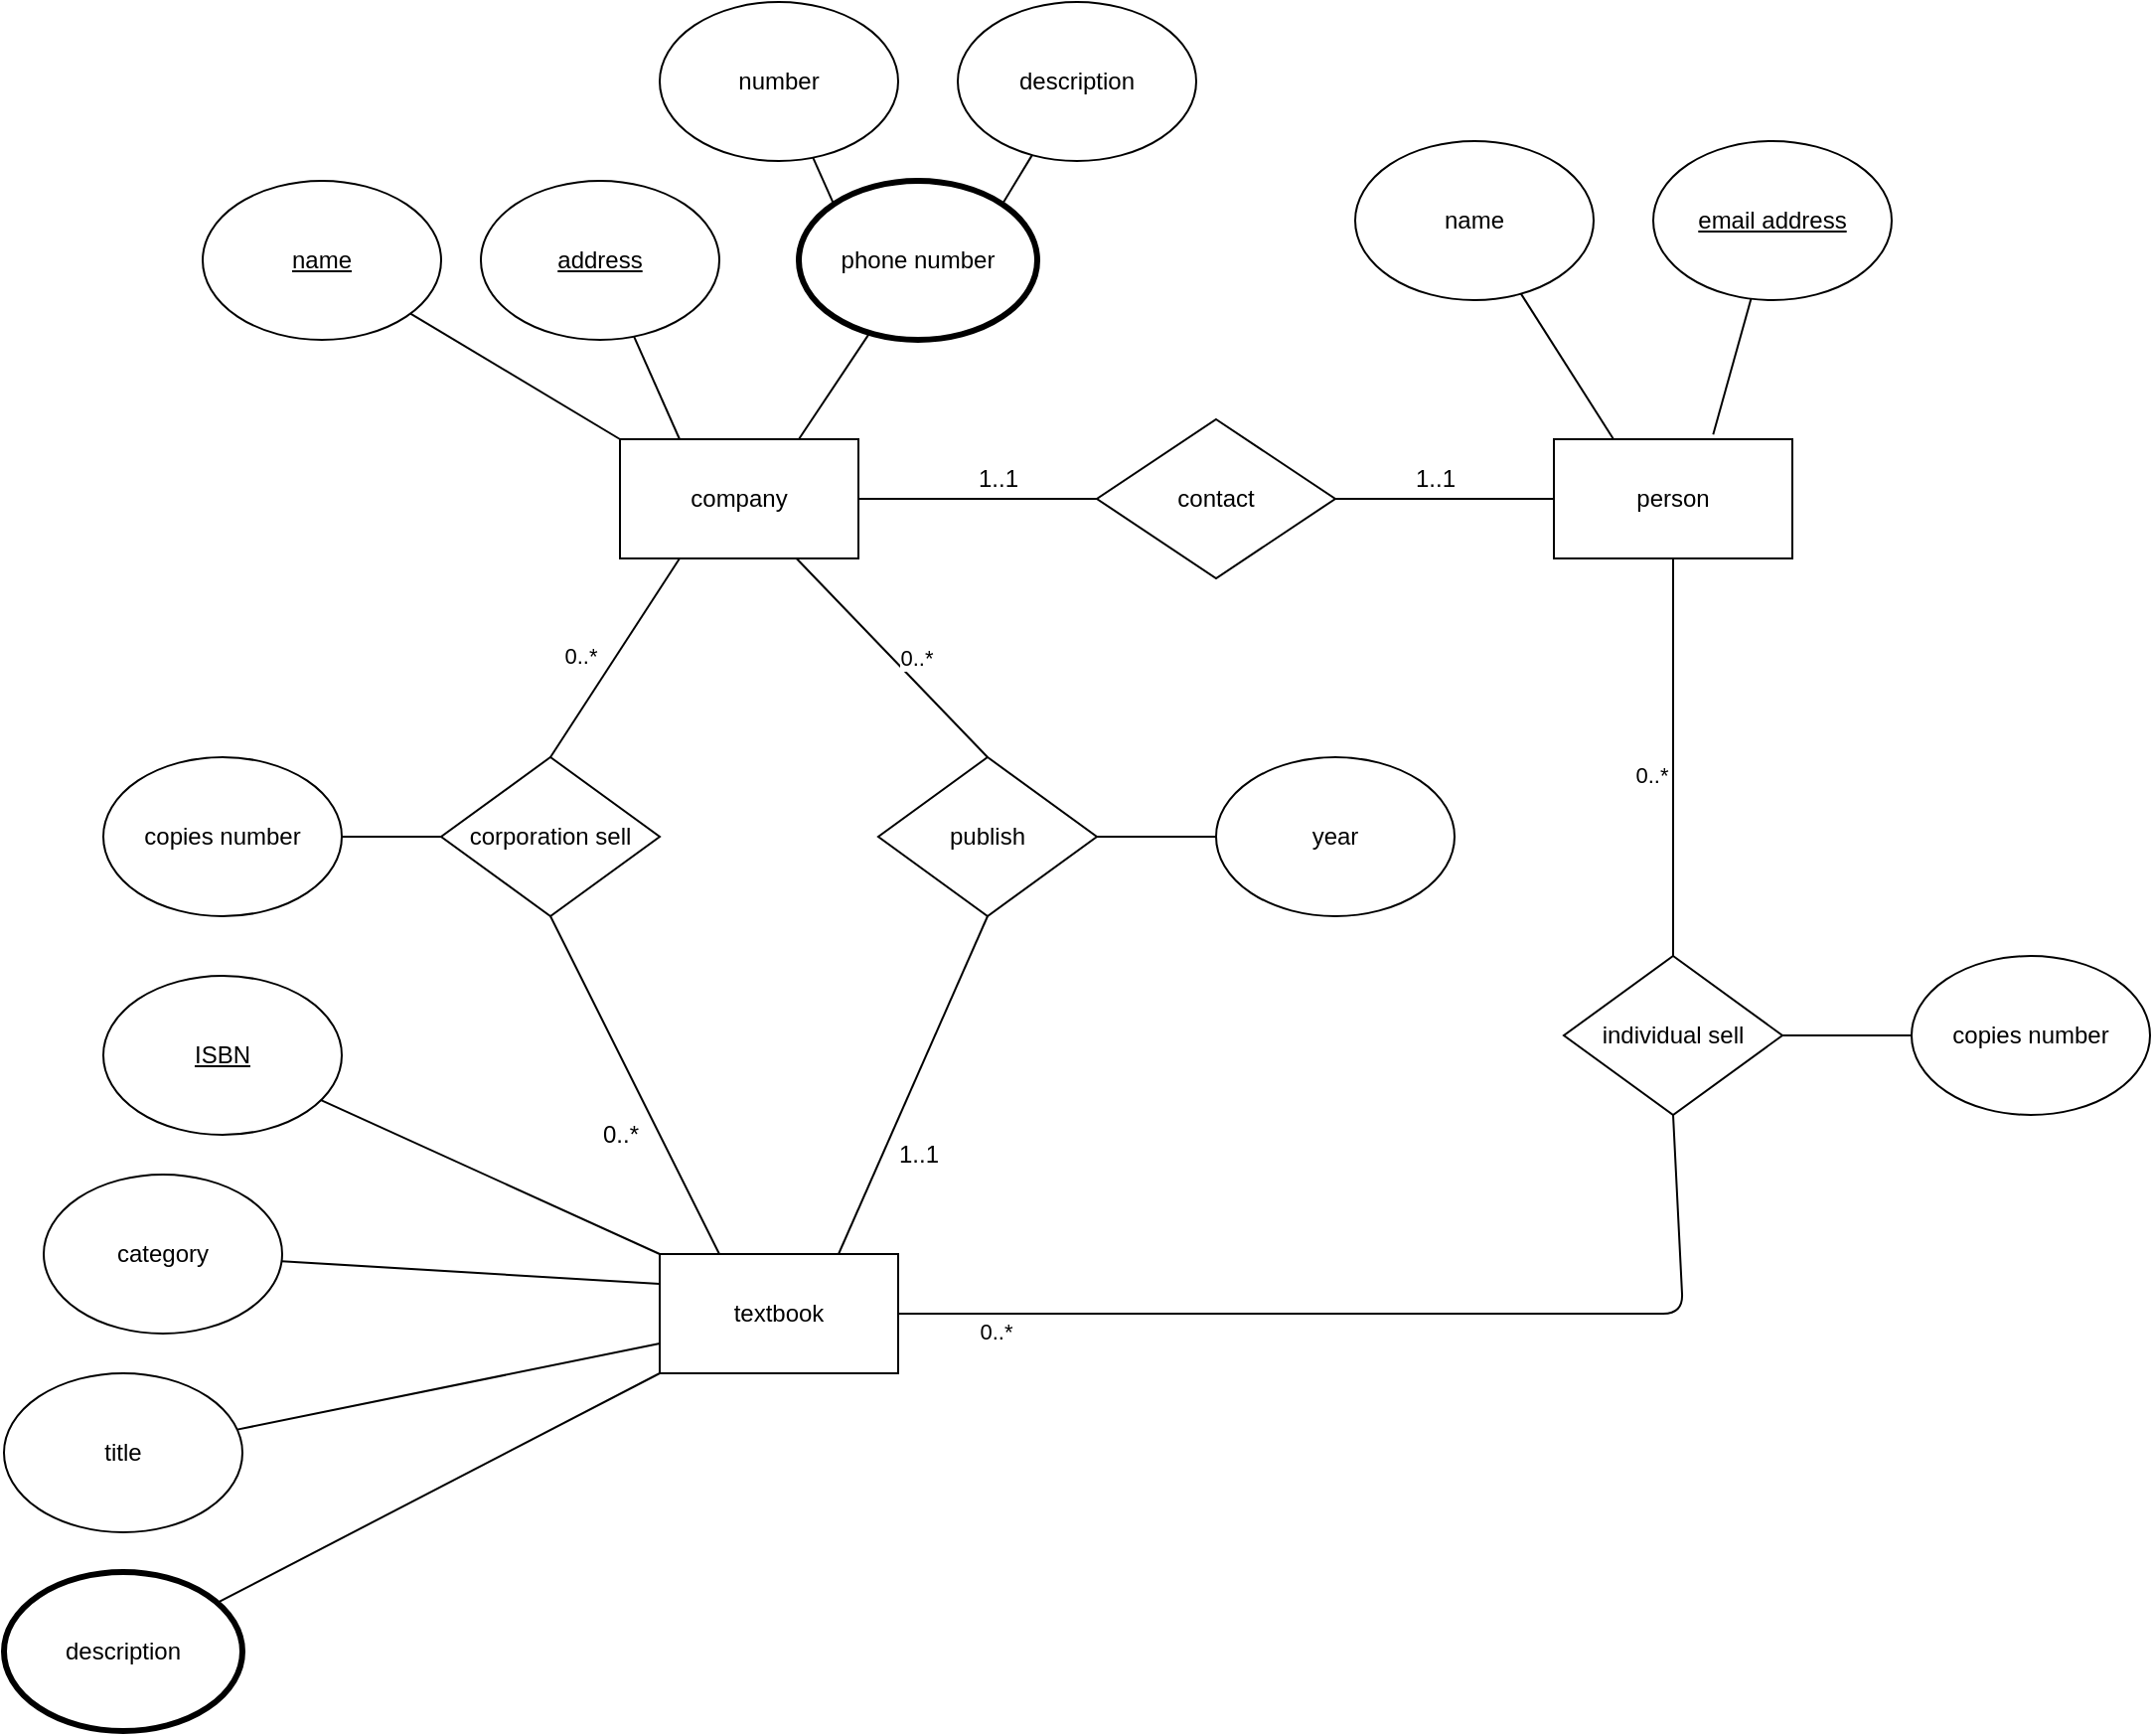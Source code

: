 <mxfile version="13.7.9" type="github">
  <diagram id="cohmEAqBEMjF1zSoYcSZ" name="Page-1">
    <mxGraphModel dx="1426" dy="771" grid="1" gridSize="10" guides="1" tooltips="1" connect="1" arrows="1" fold="1" page="1" pageScale="1" pageWidth="4681" pageHeight="3300" math="0" shadow="0">
      <root>
        <mxCell id="0" />
        <mxCell id="1" parent="0" />
        <mxCell id="jTf1APUEV42KsB9cT_s0-1" value="textbook" style="rounded=0;whiteSpace=wrap;html=1;" parent="1" vertex="1">
          <mxGeometry x="800" y="880" width="120" height="60" as="geometry" />
        </mxCell>
        <mxCell id="jTf1APUEV42KsB9cT_s0-3" value="" style="endArrow=none;html=1;exitX=0;exitY=0;exitDx=0;exitDy=0;" parent="1" source="jTf1APUEV42KsB9cT_s0-1" target="jTf1APUEV42KsB9cT_s0-4" edge="1">
          <mxGeometry width="50" height="50" relative="1" as="geometry">
            <mxPoint x="780" y="910" as="sourcePoint" />
            <mxPoint x="700" y="790" as="targetPoint" />
          </mxGeometry>
        </mxCell>
        <mxCell id="jTf1APUEV42KsB9cT_s0-4" value="&lt;u&gt;ISBN&lt;/u&gt;" style="ellipse;whiteSpace=wrap;html=1;" parent="1" vertex="1">
          <mxGeometry x="520" y="740" width="120" height="80" as="geometry" />
        </mxCell>
        <mxCell id="jTf1APUEV42KsB9cT_s0-5" value="" style="endArrow=none;html=1;exitX=0;exitY=0.25;exitDx=0;exitDy=0;" parent="1" source="jTf1APUEV42KsB9cT_s0-1" target="jTf1APUEV42KsB9cT_s0-6" edge="1">
          <mxGeometry width="50" height="50" relative="1" as="geometry">
            <mxPoint x="780" y="910" as="sourcePoint" />
            <mxPoint x="820" y="810" as="targetPoint" />
          </mxGeometry>
        </mxCell>
        <mxCell id="jTf1APUEV42KsB9cT_s0-6" value="category" style="ellipse;whiteSpace=wrap;html=1;" parent="1" vertex="1">
          <mxGeometry x="490" y="840" width="120" height="80" as="geometry" />
        </mxCell>
        <mxCell id="jTf1APUEV42KsB9cT_s0-7" value="" style="endArrow=none;html=1;exitX=0;exitY=0.75;exitDx=0;exitDy=0;" parent="1" source="jTf1APUEV42KsB9cT_s0-1" target="jTf1APUEV42KsB9cT_s0-8" edge="1">
          <mxGeometry width="50" height="50" relative="1" as="geometry">
            <mxPoint x="780" y="910" as="sourcePoint" />
            <mxPoint x="830" y="820" as="targetPoint" />
          </mxGeometry>
        </mxCell>
        <mxCell id="jTf1APUEV42KsB9cT_s0-8" value="title" style="ellipse;whiteSpace=wrap;html=1;" parent="1" vertex="1">
          <mxGeometry x="470" y="940" width="120" height="80" as="geometry" />
        </mxCell>
        <mxCell id="jTf1APUEV42KsB9cT_s0-9" value="" style="endArrow=none;html=1;exitX=0;exitY=1;exitDx=0;exitDy=0;" parent="1" source="jTf1APUEV42KsB9cT_s0-1" target="jTf1APUEV42KsB9cT_s0-10" edge="1">
          <mxGeometry width="50" height="50" relative="1" as="geometry">
            <mxPoint x="730" y="930" as="sourcePoint" />
            <mxPoint x="830" y="860" as="targetPoint" />
          </mxGeometry>
        </mxCell>
        <mxCell id="jTf1APUEV42KsB9cT_s0-10" value="description" style="ellipse;whiteSpace=wrap;html=1;strokeWidth=3;" parent="1" vertex="1">
          <mxGeometry x="470" y="1040" width="120" height="80" as="geometry" />
        </mxCell>
        <mxCell id="jTf1APUEV42KsB9cT_s0-89" value="company" style="rounded=0;whiteSpace=wrap;html=1;strokeWidth=1;" parent="1" vertex="1">
          <mxGeometry x="780" y="470" width="120" height="60" as="geometry" />
        </mxCell>
        <mxCell id="jTf1APUEV42KsB9cT_s0-90" value="" style="endArrow=none;html=1;exitX=0;exitY=0;exitDx=0;exitDy=0;" parent="1" source="jTf1APUEV42KsB9cT_s0-89" target="jTf1APUEV42KsB9cT_s0-91" edge="1">
          <mxGeometry width="50" height="50" relative="1" as="geometry">
            <mxPoint x="830" y="520" as="sourcePoint" />
            <mxPoint x="760" y="400" as="targetPoint" />
          </mxGeometry>
        </mxCell>
        <mxCell id="jTf1APUEV42KsB9cT_s0-91" value="&lt;u&gt;name&lt;/u&gt;" style="ellipse;whiteSpace=wrap;html=1;" parent="1" vertex="1">
          <mxGeometry x="570" y="340.0" width="120" height="80" as="geometry" />
        </mxCell>
        <mxCell id="jTf1APUEV42KsB9cT_s0-92" value="" style="endArrow=none;html=1;exitX=0.25;exitY=0;exitDx=0;exitDy=0;" parent="1" source="jTf1APUEV42KsB9cT_s0-89" target="jTf1APUEV42KsB9cT_s0-93" edge="1">
          <mxGeometry width="50" height="50" relative="1" as="geometry">
            <mxPoint x="830" y="520" as="sourcePoint" />
            <mxPoint x="840" y="410" as="targetPoint" />
          </mxGeometry>
        </mxCell>
        <mxCell id="jTf1APUEV42KsB9cT_s0-93" value="&lt;u&gt;address&lt;/u&gt;" style="ellipse;whiteSpace=wrap;html=1;" parent="1" vertex="1">
          <mxGeometry x="710" y="340.0" width="120" height="80" as="geometry" />
        </mxCell>
        <mxCell id="jTf1APUEV42KsB9cT_s0-94" value="" style="endArrow=none;html=1;exitX=0.75;exitY=0;exitDx=0;exitDy=0;" parent="1" source="jTf1APUEV42KsB9cT_s0-89" target="jTf1APUEV42KsB9cT_s0-95" edge="1">
          <mxGeometry width="50" height="50" relative="1" as="geometry">
            <mxPoint x="830" y="520" as="sourcePoint" />
            <mxPoint x="970" y="410" as="targetPoint" />
          </mxGeometry>
        </mxCell>
        <mxCell id="jTf1APUEV42KsB9cT_s0-95" value="phone number" style="ellipse;whiteSpace=wrap;html=1;strokeWidth=3;" parent="1" vertex="1">
          <mxGeometry x="870.0" y="340.0" width="120" height="80" as="geometry" />
        </mxCell>
        <mxCell id="jTf1APUEV42KsB9cT_s0-96" value="" style="endArrow=none;html=1;exitX=0;exitY=0;exitDx=0;exitDy=0;" parent="1" source="jTf1APUEV42KsB9cT_s0-95" target="jTf1APUEV42KsB9cT_s0-97" edge="1">
          <mxGeometry width="50" height="50" relative="1" as="geometry">
            <mxPoint x="830" y="520" as="sourcePoint" />
            <mxPoint x="870" y="300" as="targetPoint" />
          </mxGeometry>
        </mxCell>
        <mxCell id="jTf1APUEV42KsB9cT_s0-97" value="number" style="ellipse;whiteSpace=wrap;html=1;" parent="1" vertex="1">
          <mxGeometry x="800" y="250" width="120" height="80" as="geometry" />
        </mxCell>
        <mxCell id="jTf1APUEV42KsB9cT_s0-98" value="" style="endArrow=none;html=1;exitX=1;exitY=0;exitDx=0;exitDy=0;" parent="1" source="jTf1APUEV42KsB9cT_s0-95" target="jTf1APUEV42KsB9cT_s0-99" edge="1">
          <mxGeometry width="50" height="50" relative="1" as="geometry">
            <mxPoint x="830" y="520" as="sourcePoint" />
            <mxPoint x="990" y="330" as="targetPoint" />
          </mxGeometry>
        </mxCell>
        <mxCell id="jTf1APUEV42KsB9cT_s0-99" value="description" style="ellipse;whiteSpace=wrap;html=1;" parent="1" vertex="1">
          <mxGeometry x="950.0" y="250" width="120" height="80" as="geometry" />
        </mxCell>
        <mxCell id="jTf1APUEV42KsB9cT_s0-104" value="person" style="rounded=0;whiteSpace=wrap;html=1;strokeWidth=1;" parent="1" vertex="1">
          <mxGeometry x="1250" y="470" width="120" height="60" as="geometry" />
        </mxCell>
        <mxCell id="jTf1APUEV42KsB9cT_s0-107" value="name" style="ellipse;whiteSpace=wrap;html=1;strokeWidth=1;" parent="1" vertex="1">
          <mxGeometry x="1150" y="320" width="120" height="80" as="geometry" />
        </mxCell>
        <mxCell id="jTf1APUEV42KsB9cT_s0-115" value="" style="endArrow=none;html=1;exitX=0.25;exitY=0;exitDx=0;exitDy=0;" parent="1" source="jTf1APUEV42KsB9cT_s0-104" target="jTf1APUEV42KsB9cT_s0-107" edge="1">
          <mxGeometry width="50" height="50" relative="1" as="geometry">
            <mxPoint x="1300.0" y="450.0" as="sourcePoint" />
            <mxPoint x="1200.0" y="390.0" as="targetPoint" />
          </mxGeometry>
        </mxCell>
        <mxCell id="jTf1APUEV42KsB9cT_s0-116" value="" style="endArrow=none;html=1;exitX=0.668;exitY=-0.04;exitDx=0;exitDy=0;exitPerimeter=0;" parent="1" source="jTf1APUEV42KsB9cT_s0-104" target="jTf1APUEV42KsB9cT_s0-117" edge="1">
          <mxGeometry width="50" height="50" relative="1" as="geometry">
            <mxPoint x="910" y="430" as="sourcePoint" />
            <mxPoint x="1360" y="390" as="targetPoint" />
          </mxGeometry>
        </mxCell>
        <mxCell id="jTf1APUEV42KsB9cT_s0-117" value="&lt;u&gt;email address&lt;/u&gt;" style="ellipse;whiteSpace=wrap;html=1;" parent="1" vertex="1">
          <mxGeometry x="1300.0" y="320.0" width="120" height="80" as="geometry" />
        </mxCell>
        <mxCell id="jTf1APUEV42KsB9cT_s0-128" value="contact" style="rhombus;whiteSpace=wrap;html=1;strokeWidth=1;" parent="1" vertex="1">
          <mxGeometry x="1020" y="460" width="120" height="80" as="geometry" />
        </mxCell>
        <mxCell id="jTf1APUEV42KsB9cT_s0-129" value="" style="endArrow=none;html=1;entryX=0;entryY=0.5;entryDx=0;entryDy=0;exitX=1;exitY=0.5;exitDx=0;exitDy=0;" parent="1" source="jTf1APUEV42KsB9cT_s0-89" target="jTf1APUEV42KsB9cT_s0-128" edge="1">
          <mxGeometry width="50" height="50" relative="1" as="geometry">
            <mxPoint x="830" y="520" as="sourcePoint" />
            <mxPoint x="880" y="470" as="targetPoint" />
          </mxGeometry>
        </mxCell>
        <mxCell id="jTf1APUEV42KsB9cT_s0-130" value="" style="endArrow=none;html=1;exitX=0;exitY=0.5;exitDx=0;exitDy=0;entryX=1;entryY=0.5;entryDx=0;entryDy=0;" parent="1" source="jTf1APUEV42KsB9cT_s0-104" target="jTf1APUEV42KsB9cT_s0-128" edge="1">
          <mxGeometry width="50" height="50" relative="1" as="geometry">
            <mxPoint x="830" y="520" as="sourcePoint" />
            <mxPoint x="880" y="470" as="targetPoint" />
          </mxGeometry>
        </mxCell>
        <mxCell id="jTf1APUEV42KsB9cT_s0-144" value="" style="endArrow=none;html=1;exitX=0;exitY=0.5;exitDx=0;exitDy=0;entryX=1;entryY=0.5;entryDx=0;entryDy=0;" parent="1" source="jTf1APUEV42KsB9cT_s0-148" target="jTf1APUEV42KsB9cT_s0-145" edge="1">
          <mxGeometry width="50" height="50" relative="1" as="geometry">
            <mxPoint x="620" y="730.0" as="sourcePoint" />
            <mxPoint x="610" y="670" as="targetPoint" />
          </mxGeometry>
        </mxCell>
        <mxCell id="jTf1APUEV42KsB9cT_s0-145" value="copies number" style="ellipse;whiteSpace=wrap;html=1;" parent="1" vertex="1">
          <mxGeometry x="520" y="630.0" width="120" height="80" as="geometry" />
        </mxCell>
        <mxCell id="jTf1APUEV42KsB9cT_s0-148" value="corporation sell" style="rhombus;whiteSpace=wrap;html=1;strokeWidth=1;" parent="1" vertex="1">
          <mxGeometry x="690" y="630" width="110" height="80" as="geometry" />
        </mxCell>
        <mxCell id="jTf1APUEV42KsB9cT_s0-149" value="" style="endArrow=none;html=1;exitX=0.5;exitY=0;exitDx=0;exitDy=0;entryX=0.25;entryY=1;entryDx=0;entryDy=0;" parent="1" source="jTf1APUEV42KsB9cT_s0-148" target="jTf1APUEV42KsB9cT_s0-89" edge="1">
          <mxGeometry width="50" height="50" relative="1" as="geometry">
            <mxPoint x="830" y="950" as="sourcePoint" />
            <mxPoint x="880" y="900" as="targetPoint" />
          </mxGeometry>
        </mxCell>
        <mxCell id="jTf1APUEV42KsB9cT_s0-163" value="0..*" style="edgeLabel;html=1;align=center;verticalAlign=middle;resizable=0;points=[];" parent="jTf1APUEV42KsB9cT_s0-149" vertex="1" connectable="0">
          <mxGeometry x="-0.027" y="4" relative="1" as="geometry">
            <mxPoint x="-13.57" as="offset" />
          </mxGeometry>
        </mxCell>
        <mxCell id="jTf1APUEV42KsB9cT_s0-150" value="" style="endArrow=none;html=1;exitX=0.25;exitY=0;exitDx=0;exitDy=0;entryX=0.5;entryY=1;entryDx=0;entryDy=0;" parent="1" source="jTf1APUEV42KsB9cT_s0-1" target="jTf1APUEV42KsB9cT_s0-148" edge="1">
          <mxGeometry width="50" height="50" relative="1" as="geometry">
            <mxPoint x="830" y="950" as="sourcePoint" />
            <mxPoint x="880" y="900" as="targetPoint" />
          </mxGeometry>
        </mxCell>
        <mxCell id="jTf1APUEV42KsB9cT_s0-151" value="" style="endArrow=none;html=1;exitX=0.75;exitY=0;exitDx=0;exitDy=0;entryX=0.5;entryY=1;entryDx=0;entryDy=0;" parent="1" source="jTf1APUEV42KsB9cT_s0-1" target="jTf1APUEV42KsB9cT_s0-152" edge="1">
          <mxGeometry width="50" height="50" relative="1" as="geometry">
            <mxPoint x="830" y="950" as="sourcePoint" />
            <mxPoint x="950" y="720" as="targetPoint" />
          </mxGeometry>
        </mxCell>
        <mxCell id="jTf1APUEV42KsB9cT_s0-152" value="publish" style="rhombus;whiteSpace=wrap;html=1;" parent="1" vertex="1">
          <mxGeometry x="910" y="630" width="110" height="80" as="geometry" />
        </mxCell>
        <mxCell id="jTf1APUEV42KsB9cT_s0-153" value="" style="endArrow=none;html=1;exitX=0.5;exitY=0;exitDx=0;exitDy=0;" parent="1" source="jTf1APUEV42KsB9cT_s0-152" target="jTf1APUEV42KsB9cT_s0-89" edge="1">
          <mxGeometry width="50" height="50" relative="1" as="geometry">
            <mxPoint x="830" y="950" as="sourcePoint" />
            <mxPoint x="880" y="900" as="targetPoint" />
          </mxGeometry>
        </mxCell>
        <mxCell id="jTf1APUEV42KsB9cT_s0-154" value="individual sell" style="rhombus;whiteSpace=wrap;html=1;strokeWidth=1;" parent="1" vertex="1">
          <mxGeometry x="1255" y="730" width="110" height="80" as="geometry" />
        </mxCell>
        <mxCell id="jTf1APUEV42KsB9cT_s0-155" value="" style="endArrow=none;html=1;exitX=0.5;exitY=0;exitDx=0;exitDy=0;entryX=0.5;entryY=1;entryDx=0;entryDy=0;" parent="1" source="jTf1APUEV42KsB9cT_s0-154" target="jTf1APUEV42KsB9cT_s0-104" edge="1">
          <mxGeometry width="50" height="50" relative="1" as="geometry">
            <mxPoint x="870" y="860" as="sourcePoint" />
            <mxPoint x="920" y="810" as="targetPoint" />
          </mxGeometry>
        </mxCell>
        <mxCell id="jTf1APUEV42KsB9cT_s0-156" value="" style="endArrow=none;html=1;exitX=1;exitY=0.5;exitDx=0;exitDy=0;entryX=0.5;entryY=1;entryDx=0;entryDy=0;" parent="1" source="jTf1APUEV42KsB9cT_s0-1" target="jTf1APUEV42KsB9cT_s0-154" edge="1">
          <mxGeometry width="50" height="50" relative="1" as="geometry">
            <mxPoint x="870" y="860" as="sourcePoint" />
            <mxPoint x="920" y="810" as="targetPoint" />
            <Array as="points">
              <mxPoint x="1315" y="910" />
            </Array>
          </mxGeometry>
        </mxCell>
        <mxCell id="jTf1APUEV42KsB9cT_s0-157" value="" style="endArrow=none;html=1;exitX=1;exitY=0.5;exitDx=0;exitDy=0;" parent="1" source="jTf1APUEV42KsB9cT_s0-152" target="jTf1APUEV42KsB9cT_s0-158" edge="1">
          <mxGeometry width="50" height="50" relative="1" as="geometry">
            <mxPoint x="870" y="810" as="sourcePoint" />
            <mxPoint x="1090" y="670" as="targetPoint" />
          </mxGeometry>
        </mxCell>
        <mxCell id="jTf1APUEV42KsB9cT_s0-158" value="year" style="ellipse;whiteSpace=wrap;html=1;" parent="1" vertex="1">
          <mxGeometry x="1080.0" y="630.0" width="120" height="80" as="geometry" />
        </mxCell>
        <mxCell id="jTf1APUEV42KsB9cT_s0-159" value="copies number" style="ellipse;whiteSpace=wrap;html=1;" parent="1" vertex="1">
          <mxGeometry x="1430" y="730.0" width="120" height="80" as="geometry" />
        </mxCell>
        <mxCell id="jTf1APUEV42KsB9cT_s0-160" value="" style="endArrow=none;html=1;exitX=1;exitY=0.5;exitDx=0;exitDy=0;entryX=0;entryY=0.5;entryDx=0;entryDy=0;" parent="1" source="jTf1APUEV42KsB9cT_s0-154" target="jTf1APUEV42KsB9cT_s0-159" edge="1">
          <mxGeometry width="50" height="50" relative="1" as="geometry">
            <mxPoint x="870" y="810" as="sourcePoint" />
            <mxPoint x="920" y="760" as="targetPoint" />
          </mxGeometry>
        </mxCell>
        <mxCell id="jTf1APUEV42KsB9cT_s0-161" value="1..1" style="text;html=1;align=center;verticalAlign=middle;resizable=0;points=[];autosize=1;" parent="1" vertex="1">
          <mxGeometry x="950" y="480" width="40" height="20" as="geometry" />
        </mxCell>
        <mxCell id="jTf1APUEV42KsB9cT_s0-162" value="1..1" style="text;html=1;align=center;verticalAlign=middle;resizable=0;points=[];autosize=1;" parent="1" vertex="1">
          <mxGeometry x="1170" y="480" width="40" height="20" as="geometry" />
        </mxCell>
        <mxCell id="jTf1APUEV42KsB9cT_s0-164" value="0..*" style="text;html=1;align=center;verticalAlign=middle;resizable=0;points=[];autosize=1;" parent="1" vertex="1">
          <mxGeometry x="765" y="810" width="30" height="20" as="geometry" />
        </mxCell>
        <mxCell id="jTf1APUEV42KsB9cT_s0-165" value="0..*" style="edgeLabel;html=1;align=center;verticalAlign=middle;resizable=0;points=[];" parent="1" vertex="1" connectable="0">
          <mxGeometry x="769.997" y="588.711" as="geometry">
            <mxPoint x="529" y="50" as="offset" />
          </mxGeometry>
        </mxCell>
        <mxCell id="jTf1APUEV42KsB9cT_s0-166" value="0..*" style="edgeLabel;html=1;align=center;verticalAlign=middle;resizable=0;points=[];" parent="1" vertex="1" connectable="0">
          <mxGeometry x="779.997" y="598.711" as="geometry">
            <mxPoint x="189" y="320" as="offset" />
          </mxGeometry>
        </mxCell>
        <mxCell id="jTf1APUEV42KsB9cT_s0-167" value="0..*" style="edgeLabel;html=1;align=center;verticalAlign=middle;resizable=0;points=[];" parent="1" vertex="1" connectable="0">
          <mxGeometry x="789.997" y="608.711" as="geometry">
            <mxPoint x="139" y="-29" as="offset" />
          </mxGeometry>
        </mxCell>
        <mxCell id="jTf1APUEV42KsB9cT_s0-168" value="1..1" style="text;html=1;align=center;verticalAlign=middle;resizable=0;points=[];autosize=1;" parent="1" vertex="1">
          <mxGeometry x="910" y="820" width="40" height="20" as="geometry" />
        </mxCell>
      </root>
    </mxGraphModel>
  </diagram>
</mxfile>
